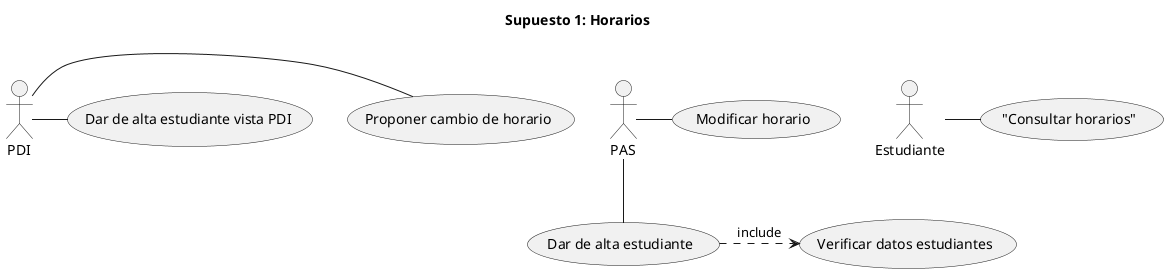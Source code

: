 @startuml horarios
title Supuesto 1: Horarios
:PDI:
:PAS:
:Estudiante:
PDI - (Proponer cambio de horario)
PDI - (Dar de alta estudiante vista PDI)
PAS -- (Dar de alta estudiante) 
(Dar de alta estudiante) .> (Verificar datos estudiantes) : include
PAS - (Modificar horario) 
Estudiante - ("Consultar horarios")
@enduml